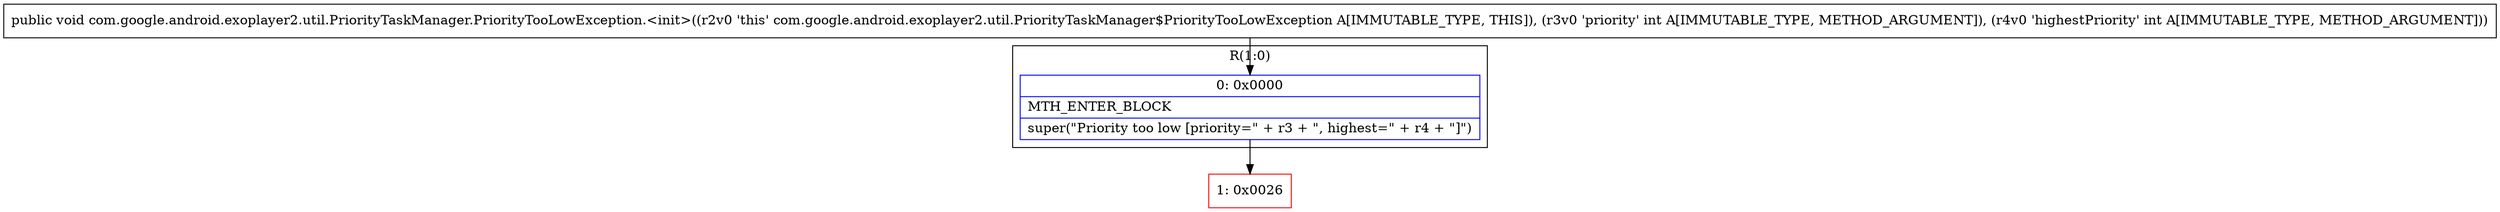 digraph "CFG forcom.google.android.exoplayer2.util.PriorityTaskManager.PriorityTooLowException.\<init\>(II)V" {
subgraph cluster_Region_1871304372 {
label = "R(1:0)";
node [shape=record,color=blue];
Node_0 [shape=record,label="{0\:\ 0x0000|MTH_ENTER_BLOCK\l|super(\"Priority too low [priority=\" + r3 + \", highest=\" + r4 + \"]\")\l}"];
}
Node_1 [shape=record,color=red,label="{1\:\ 0x0026}"];
MethodNode[shape=record,label="{public void com.google.android.exoplayer2.util.PriorityTaskManager.PriorityTooLowException.\<init\>((r2v0 'this' com.google.android.exoplayer2.util.PriorityTaskManager$PriorityTooLowException A[IMMUTABLE_TYPE, THIS]), (r3v0 'priority' int A[IMMUTABLE_TYPE, METHOD_ARGUMENT]), (r4v0 'highestPriority' int A[IMMUTABLE_TYPE, METHOD_ARGUMENT])) }"];
MethodNode -> Node_0;
Node_0 -> Node_1;
}


